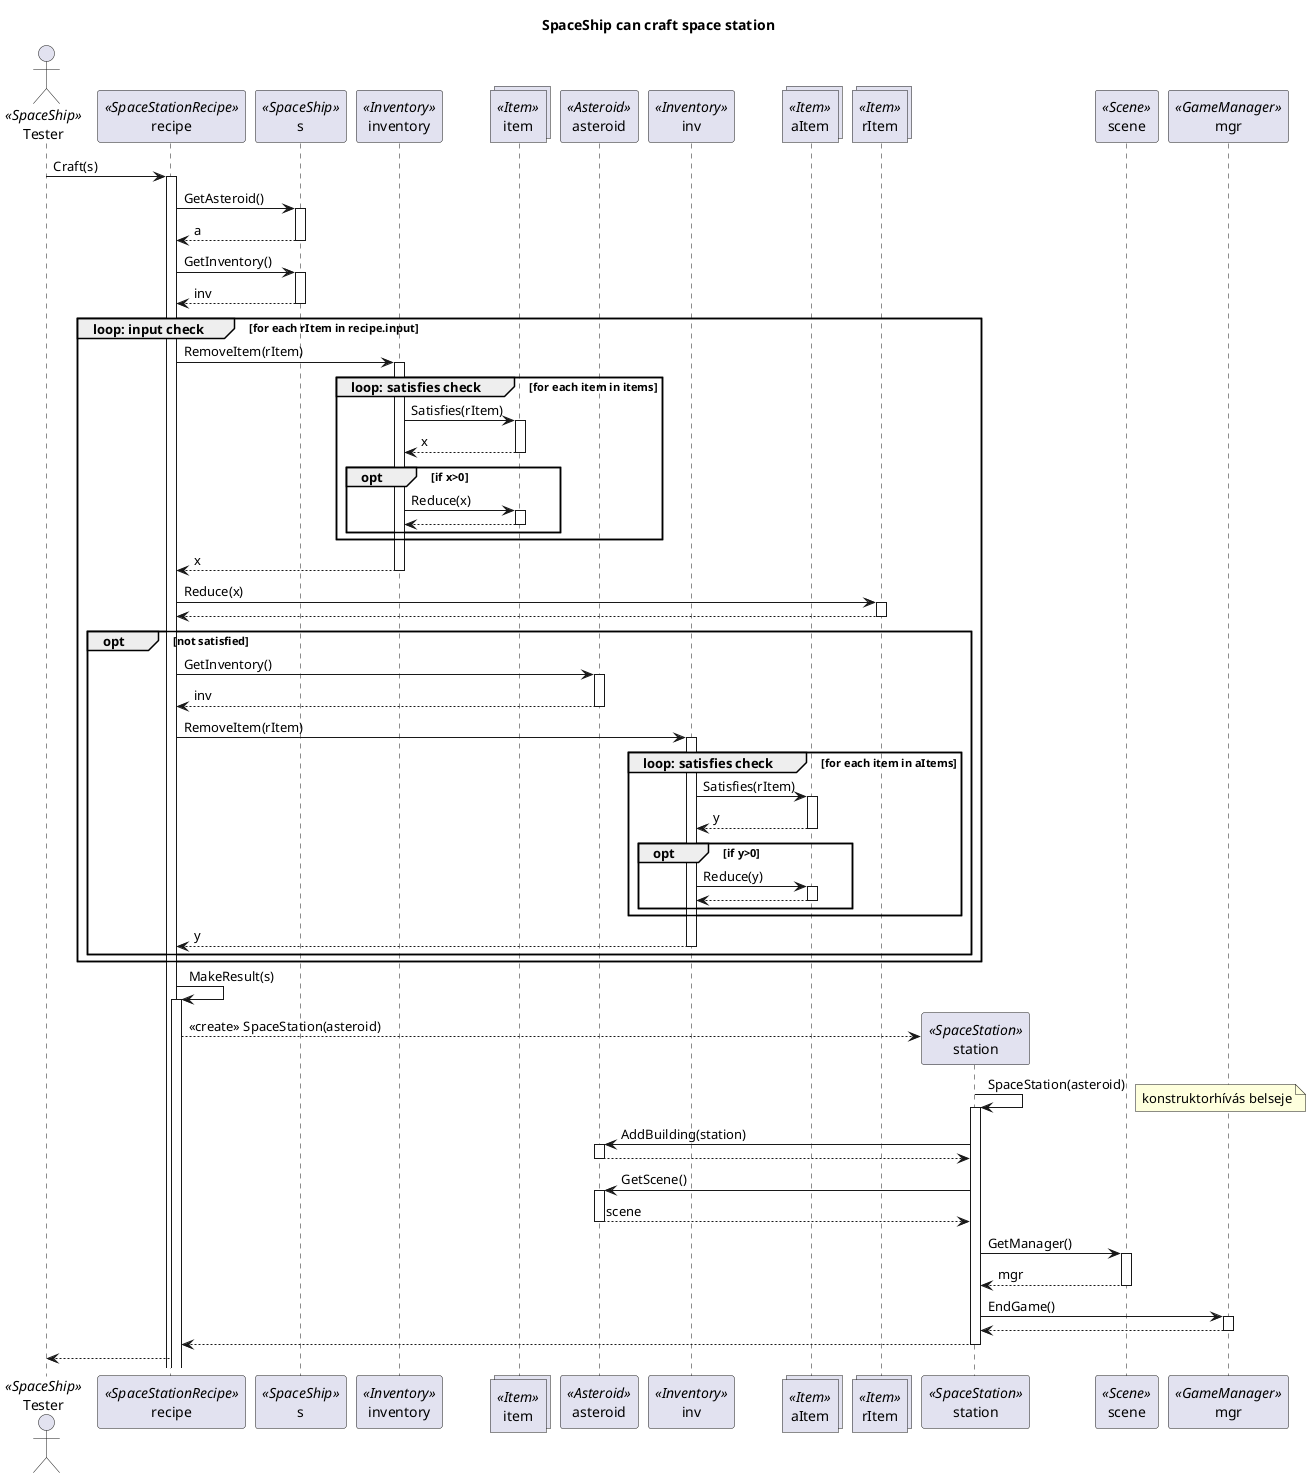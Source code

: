 @startuml
actor Tester as Tester<<SpaceShip>>
participant recipe as recipe <<SpaceStationRecipe>>
participant s as s <<SpaceShip>>
participant inventory as inventory <<Inventory>>
collections item as item <<Item>>
participant asteroid as asteroid <<Asteroid>>
participant inv as inv <<Inventory>>
collections aItem as aItem <<Item>>
collections rItem as rItem <<Item>>
participant station as station <<SpaceStation>>
participant scene as scene <<Scene>>
participant mgr as mgr <<GameManager>>


title SpaceShip can craft space station

Tester-> recipe++: Craft(s)

recipe -> s++: GetAsteroid()
s --> recipe--: a

recipe -> s++: GetInventory()
s --> recipe--: inv

group loop: input check[for each rItem in recipe.input]

    recipe -> inventory++: RemoveItem(rItem)

    group loop: satisfies check [for each item in items] 
         inventory -> item++: Satisfies(rItem)
         item --> inventory--: x
        group opt [if x>0]
            inventory -> item++: Reduce(x)
            item --> inventory--:
        end
    end

    inventory-->recipe--: x

    recipe -> rItem++: Reduce(x)
    rItem --> recipe--: 

    group opt [not satisfied]
        recipe -> asteroid++: GetInventory()
        asteroid --> recipe--: inv

        recipe -> inv++: RemoveItem(rItem)

            group loop: satisfies check [for each item in aItems] 
                 inv -> aItem++: Satisfies(rItem)
                 aItem --> inv--: y
                group opt [if y>0]
                      inv -> aItem++: Reduce(y)
                      aItem --> inv--:
                 end
           end
        inv--> recipe--: y
    end
end
recipe -> recipe++: MakeResult(s)

create station
recipe --> station: <<create>> SpaceStation(asteroid)
station -> station++:  SpaceStation(asteroid)

note right
konstruktorhívás belseje
end note

station -> asteroid++: AddBuilding(station)
asteroid --> station--: 

station -> asteroid++: GetScene()
asteroid --> station--: scene

station -> scene++: GetManager()
scene --> station--: mgr

station -> mgr++: EndGame()
mgr --> station--: 

station-->recipe--:


recipe --> Tester: 


@enduml